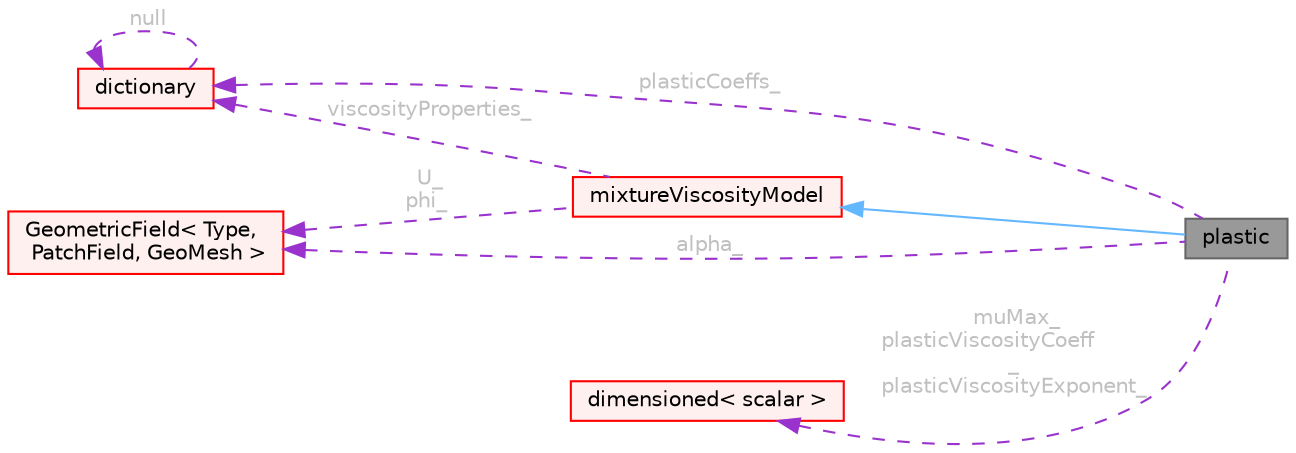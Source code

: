 digraph "plastic"
{
 // LATEX_PDF_SIZE
  bgcolor="transparent";
  edge [fontname=Helvetica,fontsize=10,labelfontname=Helvetica,labelfontsize=10];
  node [fontname=Helvetica,fontsize=10,shape=box,height=0.2,width=0.4];
  rankdir="LR";
  Node1 [id="Node000001",label="plastic",height=0.2,width=0.4,color="gray40", fillcolor="grey60", style="filled", fontcolor="black",tooltip="Viscosity correction model for a generic power-law plastic."];
  Node2 -> Node1 [id="edge1_Node000001_Node000002",dir="back",color="steelblue1",style="solid",tooltip=" "];
  Node2 [id="Node000002",label="mixtureViscosityModel",height=0.2,width=0.4,color="red", fillcolor="#FFF0F0", style="filled",URL="$classFoam_1_1mixtureViscosityModel.html",tooltip="An abstract base class for incompressible mixtureViscosityModels."];
  Node6 -> Node2 [id="edge2_Node000002_Node000006",dir="back",color="darkorchid3",style="dashed",tooltip=" ",label=" viscosityProperties_",fontcolor="grey" ];
  Node6 [id="Node000006",label="dictionary",height=0.2,width=0.4,color="red", fillcolor="#FFF0F0", style="filled",URL="$classFoam_1_1dictionary.html",tooltip="A list of keyword definitions, which are a keyword followed by a number of values (eg,..."];
  Node6 -> Node6 [id="edge3_Node000006_Node000006",dir="back",color="darkorchid3",style="dashed",tooltip=" ",label=" null",fontcolor="grey" ];
  Node12 -> Node2 [id="edge4_Node000002_Node000012",dir="back",color="darkorchid3",style="dashed",tooltip=" ",label=" U_\nphi_",fontcolor="grey" ];
  Node12 [id="Node000012",label="GeometricField\< Type,\l PatchField, GeoMesh \>",height=0.2,width=0.4,color="red", fillcolor="#FFF0F0", style="filled",URL="$classFoam_1_1GeometricField.html",tooltip="Generic GeometricField class."];
  Node6 -> Node1 [id="edge5_Node000001_Node000006",dir="back",color="darkorchid3",style="dashed",tooltip=" ",label=" plasticCoeffs_",fontcolor="grey" ];
  Node26 -> Node1 [id="edge6_Node000001_Node000026",dir="back",color="darkorchid3",style="dashed",tooltip=" ",label=" muMax_\nplasticViscosityCoeff\l_\nplasticViscosityExponent_",fontcolor="grey" ];
  Node26 [id="Node000026",label="dimensioned\< scalar \>",height=0.2,width=0.4,color="red", fillcolor="#FFF0F0", style="filled",URL="$classFoam_1_1dimensioned.html",tooltip=" "];
  Node12 -> Node1 [id="edge7_Node000001_Node000012",dir="back",color="darkorchid3",style="dashed",tooltip=" ",label=" alpha_",fontcolor="grey" ];
}
